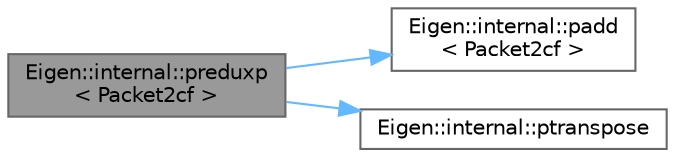 digraph "Eigen::internal::preduxp&lt; Packet2cf &gt;"
{
 // LATEX_PDF_SIZE
  bgcolor="transparent";
  edge [fontname=Helvetica,fontsize=10,labelfontname=Helvetica,labelfontsize=10];
  node [fontname=Helvetica,fontsize=10,shape=box,height=0.2,width=0.4];
  rankdir="LR";
  Node1 [id="Node000001",label="Eigen::internal::preduxp\l\< Packet2cf \>",height=0.2,width=0.4,color="gray40", fillcolor="grey60", style="filled", fontcolor="black",tooltip=" "];
  Node1 -> Node2 [id="edge3_Node000001_Node000002",color="steelblue1",style="solid",tooltip=" "];
  Node2 [id="Node000002",label="Eigen::internal::padd\l\< Packet2cf \>",height=0.2,width=0.4,color="grey40", fillcolor="white", style="filled",URL="$namespace_eigen_1_1internal.html#ade9c3ce8224bc8269e6e6a6a0a73bdd1",tooltip=" "];
  Node1 -> Node3 [id="edge4_Node000001_Node000003",color="steelblue1",style="solid",tooltip=" "];
  Node3 [id="Node000003",label="Eigen::internal::ptranspose",height=0.2,width=0.4,color="grey40", fillcolor="white", style="filled",URL="$namespace_eigen_1_1internal.html#a375fca01f8ae80efcba6793f990c7917",tooltip=" "];
}
